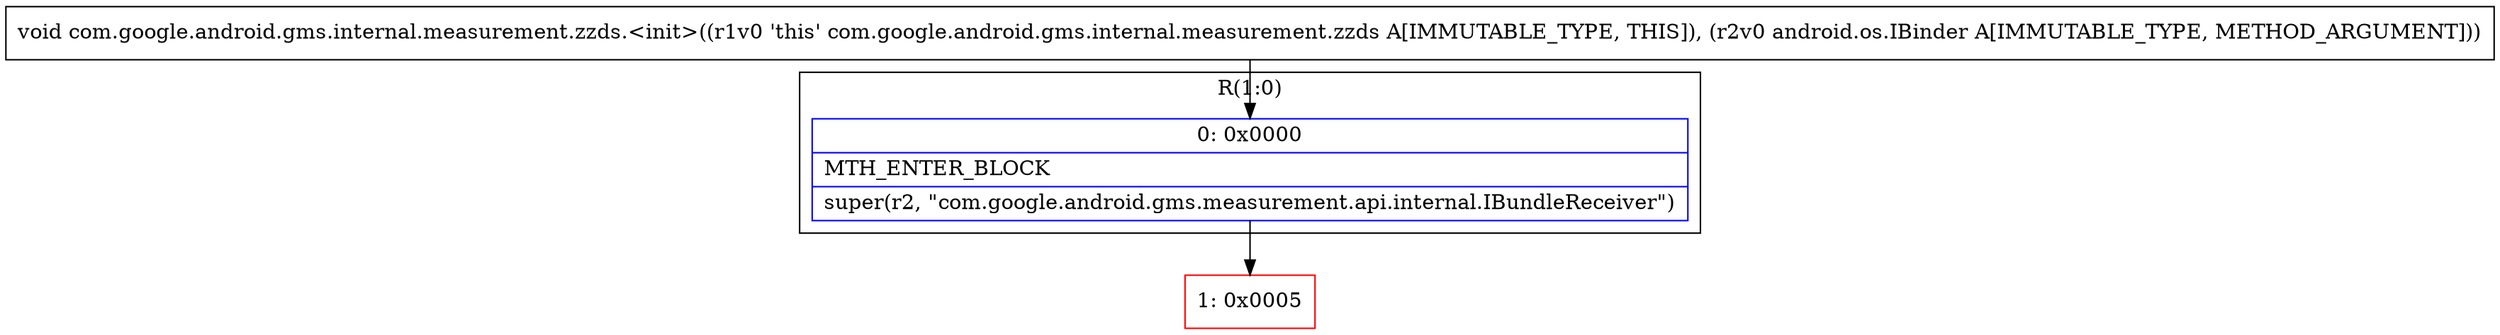 digraph "CFG forcom.google.android.gms.internal.measurement.zzds.\<init\>(Landroid\/os\/IBinder;)V" {
subgraph cluster_Region_1790222957 {
label = "R(1:0)";
node [shape=record,color=blue];
Node_0 [shape=record,label="{0\:\ 0x0000|MTH_ENTER_BLOCK\l|super(r2, \"com.google.android.gms.measurement.api.internal.IBundleReceiver\")\l}"];
}
Node_1 [shape=record,color=red,label="{1\:\ 0x0005}"];
MethodNode[shape=record,label="{void com.google.android.gms.internal.measurement.zzds.\<init\>((r1v0 'this' com.google.android.gms.internal.measurement.zzds A[IMMUTABLE_TYPE, THIS]), (r2v0 android.os.IBinder A[IMMUTABLE_TYPE, METHOD_ARGUMENT])) }"];
MethodNode -> Node_0;
Node_0 -> Node_1;
}

